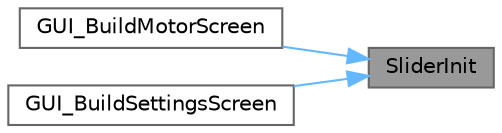 digraph "SliderInit"
{
 // LATEX_PDF_SIZE
  bgcolor="transparent";
  edge [fontname=Helvetica,fontsize=10,labelfontname=Helvetica,labelfontsize=10];
  node [fontname=Helvetica,fontsize=10,shape=box,height=0.2,width=0.4];
  rankdir="RL";
  Node1 [id="Node000001",label="SliderInit",height=0.2,width=0.4,color="gray40", fillcolor="grey60", style="filled", fontcolor="black",tooltip=" "];
  Node1 -> Node2 [id="edge1_Node000001_Node000002",dir="back",color="steelblue1",style="solid",tooltip=" "];
  Node2 [id="Node000002",label="GUI_BuildMotorScreen",height=0.2,width=0.4,color="grey40", fillcolor="white", style="filled",URL="$group__gui.html#ga4e3d0dcd44fcfc85fd4bb20f06a837e4",tooltip="Build and initialize the Motor Control screen UI."];
  Node1 -> Node3 [id="edge2_Node000001_Node000003",dir="back",color="steelblue1",style="solid",tooltip=" "];
  Node3 [id="Node000003",label="GUI_BuildSettingsScreen",height=0.2,width=0.4,color="grey40", fillcolor="white", style="filled",URL="$group__gui.html#gad44aff6718fbdfbb48c2cbc6b614dc82",tooltip="Build and initialize the Settings screen UI."];
}
